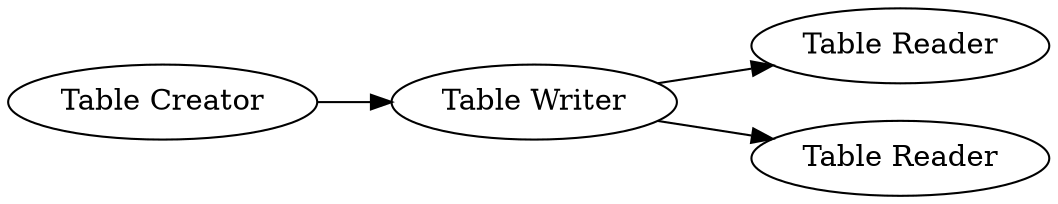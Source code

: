 digraph {
	1097 -> 1101
	1100 -> 1097
	1097 -> 1098
	1098 [label="Table Reader"]
	1100 [label="Table Creator"]
	1097 [label="Table Writer"]
	1101 [label="Table Reader"]
	rankdir=LR
}
